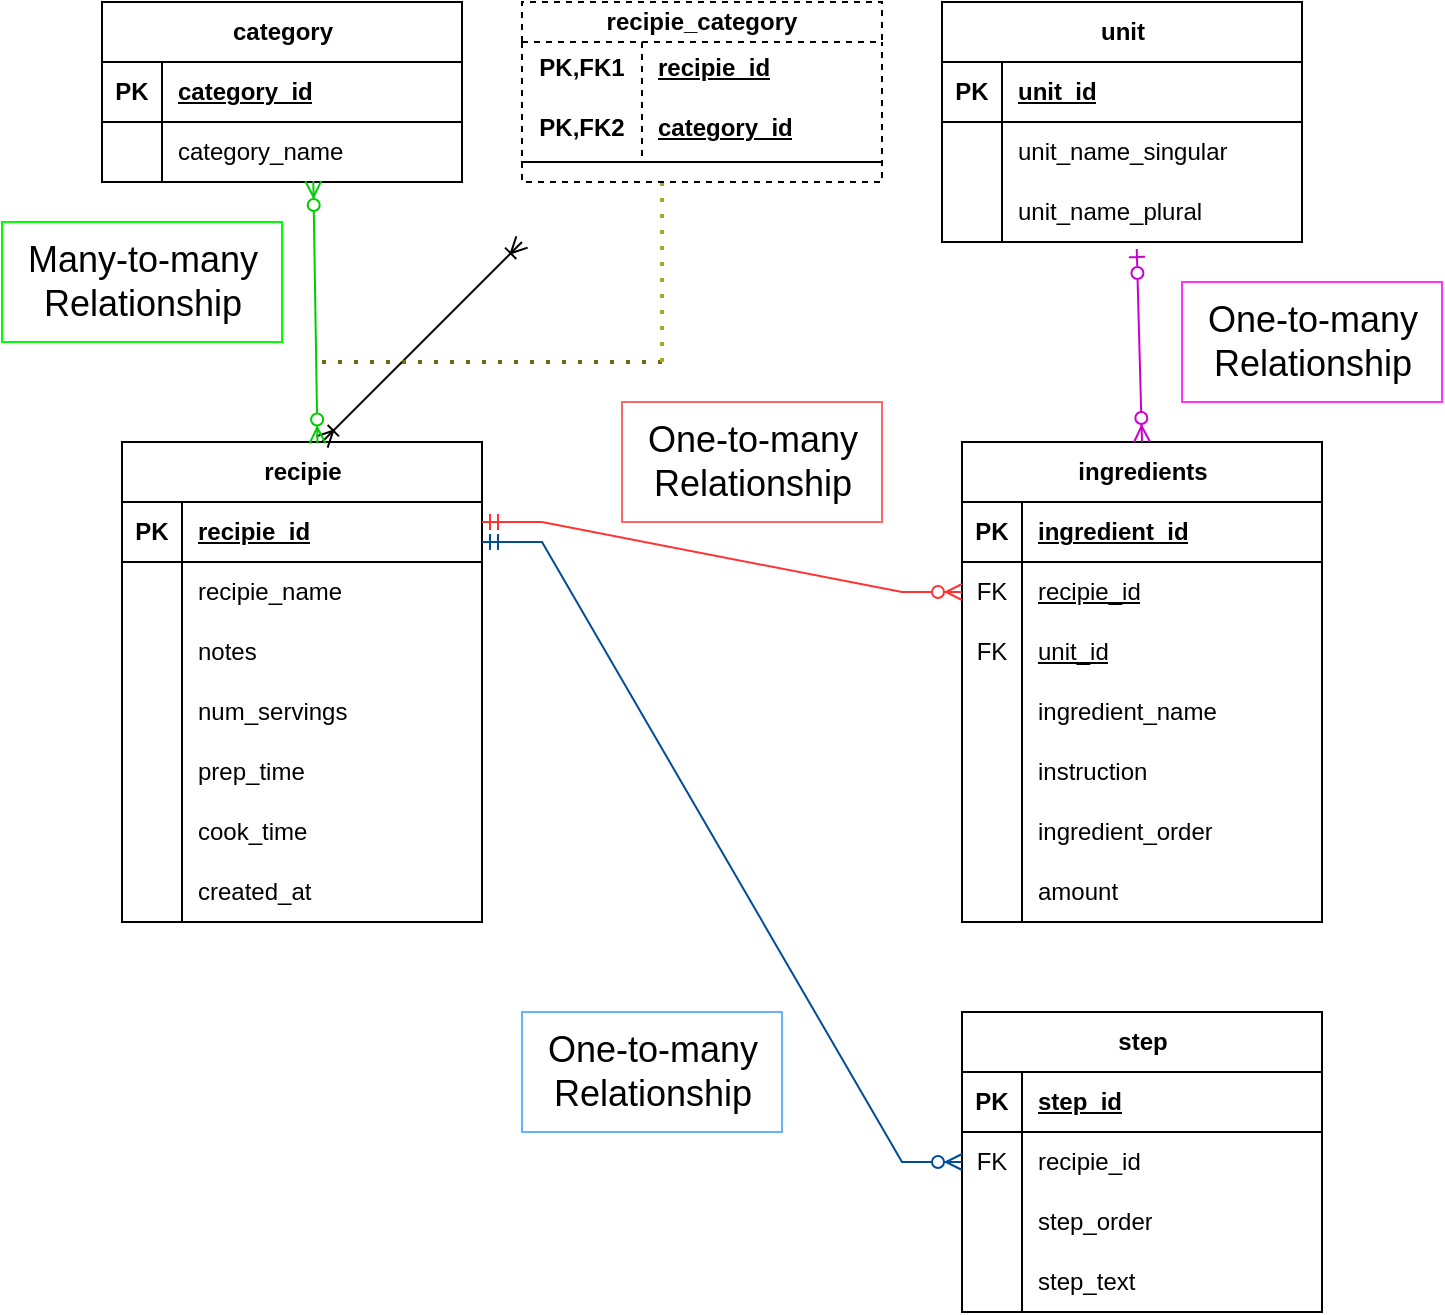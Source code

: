 <mxfile version="21.8.2" type="device">
  <diagram name="Page-1" id="1hf_g_HO26CPsWQjEIyJ">
    <mxGraphModel dx="1079" dy="842" grid="1" gridSize="10" guides="1" tooltips="1" connect="1" arrows="1" fold="1" page="1" pageScale="1" pageWidth="850" pageHeight="1100" math="0" shadow="0">
      <root>
        <mxCell id="0" />
        <mxCell id="1" parent="0" />
        <mxCell id="67rBfvYtldpcPhKkJTdh-1" value="recipie" style="shape=table;startSize=30;container=1;collapsible=1;childLayout=tableLayout;fixedRows=1;rowLines=0;fontStyle=1;align=center;resizeLast=1;html=1;" vertex="1" parent="1">
          <mxGeometry x="140" y="270" width="180" height="240" as="geometry" />
        </mxCell>
        <mxCell id="67rBfvYtldpcPhKkJTdh-2" value="" style="shape=tableRow;horizontal=0;startSize=0;swimlaneHead=0;swimlaneBody=0;fillColor=none;collapsible=0;dropTarget=0;points=[[0,0.5],[1,0.5]];portConstraint=eastwest;top=0;left=0;right=0;bottom=1;" vertex="1" parent="67rBfvYtldpcPhKkJTdh-1">
          <mxGeometry y="30" width="180" height="30" as="geometry" />
        </mxCell>
        <mxCell id="67rBfvYtldpcPhKkJTdh-3" value="PK" style="shape=partialRectangle;connectable=0;fillColor=none;top=0;left=0;bottom=0;right=0;fontStyle=1;overflow=hidden;whiteSpace=wrap;html=1;" vertex="1" parent="67rBfvYtldpcPhKkJTdh-2">
          <mxGeometry width="30" height="30" as="geometry">
            <mxRectangle width="30" height="30" as="alternateBounds" />
          </mxGeometry>
        </mxCell>
        <mxCell id="67rBfvYtldpcPhKkJTdh-4" value="recipie_id" style="shape=partialRectangle;connectable=0;fillColor=none;top=0;left=0;bottom=0;right=0;align=left;spacingLeft=6;fontStyle=5;overflow=hidden;whiteSpace=wrap;html=1;" vertex="1" parent="67rBfvYtldpcPhKkJTdh-2">
          <mxGeometry x="30" width="150" height="30" as="geometry">
            <mxRectangle width="150" height="30" as="alternateBounds" />
          </mxGeometry>
        </mxCell>
        <mxCell id="67rBfvYtldpcPhKkJTdh-5" value="" style="shape=tableRow;horizontal=0;startSize=0;swimlaneHead=0;swimlaneBody=0;fillColor=none;collapsible=0;dropTarget=0;points=[[0,0.5],[1,0.5]];portConstraint=eastwest;top=0;left=0;right=0;bottom=0;" vertex="1" parent="67rBfvYtldpcPhKkJTdh-1">
          <mxGeometry y="60" width="180" height="30" as="geometry" />
        </mxCell>
        <mxCell id="67rBfvYtldpcPhKkJTdh-6" value="" style="shape=partialRectangle;connectable=0;fillColor=none;top=0;left=0;bottom=0;right=0;editable=1;overflow=hidden;whiteSpace=wrap;html=1;" vertex="1" parent="67rBfvYtldpcPhKkJTdh-5">
          <mxGeometry width="30" height="30" as="geometry">
            <mxRectangle width="30" height="30" as="alternateBounds" />
          </mxGeometry>
        </mxCell>
        <mxCell id="67rBfvYtldpcPhKkJTdh-7" value="recipie_name" style="shape=partialRectangle;connectable=0;fillColor=none;top=0;left=0;bottom=0;right=0;align=left;spacingLeft=6;overflow=hidden;whiteSpace=wrap;html=1;" vertex="1" parent="67rBfvYtldpcPhKkJTdh-5">
          <mxGeometry x="30" width="150" height="30" as="geometry">
            <mxRectangle width="150" height="30" as="alternateBounds" />
          </mxGeometry>
        </mxCell>
        <mxCell id="67rBfvYtldpcPhKkJTdh-8" value="" style="shape=tableRow;horizontal=0;startSize=0;swimlaneHead=0;swimlaneBody=0;fillColor=none;collapsible=0;dropTarget=0;points=[[0,0.5],[1,0.5]];portConstraint=eastwest;top=0;left=0;right=0;bottom=0;" vertex="1" parent="67rBfvYtldpcPhKkJTdh-1">
          <mxGeometry y="90" width="180" height="30" as="geometry" />
        </mxCell>
        <mxCell id="67rBfvYtldpcPhKkJTdh-9" value="" style="shape=partialRectangle;connectable=0;fillColor=none;top=0;left=0;bottom=0;right=0;editable=1;overflow=hidden;whiteSpace=wrap;html=1;" vertex="1" parent="67rBfvYtldpcPhKkJTdh-8">
          <mxGeometry width="30" height="30" as="geometry">
            <mxRectangle width="30" height="30" as="alternateBounds" />
          </mxGeometry>
        </mxCell>
        <mxCell id="67rBfvYtldpcPhKkJTdh-10" value="notes" style="shape=partialRectangle;connectable=0;fillColor=none;top=0;left=0;bottom=0;right=0;align=left;spacingLeft=6;overflow=hidden;whiteSpace=wrap;html=1;" vertex="1" parent="67rBfvYtldpcPhKkJTdh-8">
          <mxGeometry x="30" width="150" height="30" as="geometry">
            <mxRectangle width="150" height="30" as="alternateBounds" />
          </mxGeometry>
        </mxCell>
        <mxCell id="67rBfvYtldpcPhKkJTdh-11" value="" style="shape=tableRow;horizontal=0;startSize=0;swimlaneHead=0;swimlaneBody=0;fillColor=none;collapsible=0;dropTarget=0;points=[[0,0.5],[1,0.5]];portConstraint=eastwest;top=0;left=0;right=0;bottom=0;" vertex="1" parent="67rBfvYtldpcPhKkJTdh-1">
          <mxGeometry y="120" width="180" height="30" as="geometry" />
        </mxCell>
        <mxCell id="67rBfvYtldpcPhKkJTdh-12" value="" style="shape=partialRectangle;connectable=0;fillColor=none;top=0;left=0;bottom=0;right=0;editable=1;overflow=hidden;whiteSpace=wrap;html=1;" vertex="1" parent="67rBfvYtldpcPhKkJTdh-11">
          <mxGeometry width="30" height="30" as="geometry">
            <mxRectangle width="30" height="30" as="alternateBounds" />
          </mxGeometry>
        </mxCell>
        <mxCell id="67rBfvYtldpcPhKkJTdh-13" value="num_servings" style="shape=partialRectangle;connectable=0;fillColor=none;top=0;left=0;bottom=0;right=0;align=left;spacingLeft=6;overflow=hidden;whiteSpace=wrap;html=1;" vertex="1" parent="67rBfvYtldpcPhKkJTdh-11">
          <mxGeometry x="30" width="150" height="30" as="geometry">
            <mxRectangle width="150" height="30" as="alternateBounds" />
          </mxGeometry>
        </mxCell>
        <mxCell id="67rBfvYtldpcPhKkJTdh-20" style="shape=tableRow;horizontal=0;startSize=0;swimlaneHead=0;swimlaneBody=0;fillColor=none;collapsible=0;dropTarget=0;points=[[0,0.5],[1,0.5]];portConstraint=eastwest;top=0;left=0;right=0;bottom=0;" vertex="1" parent="67rBfvYtldpcPhKkJTdh-1">
          <mxGeometry y="150" width="180" height="30" as="geometry" />
        </mxCell>
        <mxCell id="67rBfvYtldpcPhKkJTdh-21" style="shape=partialRectangle;connectable=0;fillColor=none;top=0;left=0;bottom=0;right=0;editable=1;overflow=hidden;whiteSpace=wrap;html=1;" vertex="1" parent="67rBfvYtldpcPhKkJTdh-20">
          <mxGeometry width="30" height="30" as="geometry">
            <mxRectangle width="30" height="30" as="alternateBounds" />
          </mxGeometry>
        </mxCell>
        <mxCell id="67rBfvYtldpcPhKkJTdh-22" value="prep_time" style="shape=partialRectangle;connectable=0;fillColor=none;top=0;left=0;bottom=0;right=0;align=left;spacingLeft=6;overflow=hidden;whiteSpace=wrap;html=1;" vertex="1" parent="67rBfvYtldpcPhKkJTdh-20">
          <mxGeometry x="30" width="150" height="30" as="geometry">
            <mxRectangle width="150" height="30" as="alternateBounds" />
          </mxGeometry>
        </mxCell>
        <mxCell id="67rBfvYtldpcPhKkJTdh-17" style="shape=tableRow;horizontal=0;startSize=0;swimlaneHead=0;swimlaneBody=0;fillColor=none;collapsible=0;dropTarget=0;points=[[0,0.5],[1,0.5]];portConstraint=eastwest;top=0;left=0;right=0;bottom=0;" vertex="1" parent="67rBfvYtldpcPhKkJTdh-1">
          <mxGeometry y="180" width="180" height="30" as="geometry" />
        </mxCell>
        <mxCell id="67rBfvYtldpcPhKkJTdh-18" style="shape=partialRectangle;connectable=0;fillColor=none;top=0;left=0;bottom=0;right=0;editable=1;overflow=hidden;whiteSpace=wrap;html=1;" vertex="1" parent="67rBfvYtldpcPhKkJTdh-17">
          <mxGeometry width="30" height="30" as="geometry">
            <mxRectangle width="30" height="30" as="alternateBounds" />
          </mxGeometry>
        </mxCell>
        <mxCell id="67rBfvYtldpcPhKkJTdh-19" value="cook_time" style="shape=partialRectangle;connectable=0;fillColor=none;top=0;left=0;bottom=0;right=0;align=left;spacingLeft=6;overflow=hidden;whiteSpace=wrap;html=1;" vertex="1" parent="67rBfvYtldpcPhKkJTdh-17">
          <mxGeometry x="30" width="150" height="30" as="geometry">
            <mxRectangle width="150" height="30" as="alternateBounds" />
          </mxGeometry>
        </mxCell>
        <mxCell id="67rBfvYtldpcPhKkJTdh-14" style="shape=tableRow;horizontal=0;startSize=0;swimlaneHead=0;swimlaneBody=0;fillColor=none;collapsible=0;dropTarget=0;points=[[0,0.5],[1,0.5]];portConstraint=eastwest;top=0;left=0;right=0;bottom=0;" vertex="1" parent="67rBfvYtldpcPhKkJTdh-1">
          <mxGeometry y="210" width="180" height="30" as="geometry" />
        </mxCell>
        <mxCell id="67rBfvYtldpcPhKkJTdh-15" style="shape=partialRectangle;connectable=0;fillColor=none;top=0;left=0;bottom=0;right=0;editable=1;overflow=hidden;whiteSpace=wrap;html=1;" vertex="1" parent="67rBfvYtldpcPhKkJTdh-14">
          <mxGeometry width="30" height="30" as="geometry">
            <mxRectangle width="30" height="30" as="alternateBounds" />
          </mxGeometry>
        </mxCell>
        <mxCell id="67rBfvYtldpcPhKkJTdh-16" value="created_at" style="shape=partialRectangle;connectable=0;fillColor=none;top=0;left=0;bottom=0;right=0;align=left;spacingLeft=6;overflow=hidden;whiteSpace=wrap;html=1;" vertex="1" parent="67rBfvYtldpcPhKkJTdh-14">
          <mxGeometry x="30" width="150" height="30" as="geometry">
            <mxRectangle width="150" height="30" as="alternateBounds" />
          </mxGeometry>
        </mxCell>
        <mxCell id="67rBfvYtldpcPhKkJTdh-23" value="ingredients" style="shape=table;startSize=30;container=1;collapsible=1;childLayout=tableLayout;fixedRows=1;rowLines=0;fontStyle=1;align=center;resizeLast=1;html=1;" vertex="1" parent="1">
          <mxGeometry x="560" y="270" width="180" height="240" as="geometry" />
        </mxCell>
        <mxCell id="67rBfvYtldpcPhKkJTdh-24" value="" style="shape=tableRow;horizontal=0;startSize=0;swimlaneHead=0;swimlaneBody=0;fillColor=none;collapsible=0;dropTarget=0;points=[[0,0.5],[1,0.5]];portConstraint=eastwest;top=0;left=0;right=0;bottom=1;" vertex="1" parent="67rBfvYtldpcPhKkJTdh-23">
          <mxGeometry y="30" width="180" height="30" as="geometry" />
        </mxCell>
        <mxCell id="67rBfvYtldpcPhKkJTdh-25" value="PK" style="shape=partialRectangle;connectable=0;fillColor=none;top=0;left=0;bottom=0;right=0;fontStyle=1;overflow=hidden;whiteSpace=wrap;html=1;" vertex="1" parent="67rBfvYtldpcPhKkJTdh-24">
          <mxGeometry width="30" height="30" as="geometry">
            <mxRectangle width="30" height="30" as="alternateBounds" />
          </mxGeometry>
        </mxCell>
        <mxCell id="67rBfvYtldpcPhKkJTdh-26" value="ingredient_id" style="shape=partialRectangle;connectable=0;fillColor=none;top=0;left=0;bottom=0;right=0;align=left;spacingLeft=6;fontStyle=5;overflow=hidden;whiteSpace=wrap;html=1;" vertex="1" parent="67rBfvYtldpcPhKkJTdh-24">
          <mxGeometry x="30" width="150" height="30" as="geometry">
            <mxRectangle width="150" height="30" as="alternateBounds" />
          </mxGeometry>
        </mxCell>
        <mxCell id="67rBfvYtldpcPhKkJTdh-27" value="" style="shape=tableRow;horizontal=0;startSize=0;swimlaneHead=0;swimlaneBody=0;fillColor=none;collapsible=0;dropTarget=0;points=[[0,0.5],[1,0.5]];portConstraint=eastwest;top=0;left=0;right=0;bottom=0;" vertex="1" parent="67rBfvYtldpcPhKkJTdh-23">
          <mxGeometry y="60" width="180" height="30" as="geometry" />
        </mxCell>
        <mxCell id="67rBfvYtldpcPhKkJTdh-28" value="FK" style="shape=partialRectangle;connectable=0;fillColor=none;top=0;left=0;bottom=0;right=0;editable=1;overflow=hidden;whiteSpace=wrap;html=1;" vertex="1" parent="67rBfvYtldpcPhKkJTdh-27">
          <mxGeometry width="30" height="30" as="geometry">
            <mxRectangle width="30" height="30" as="alternateBounds" />
          </mxGeometry>
        </mxCell>
        <mxCell id="67rBfvYtldpcPhKkJTdh-29" value="&lt;u&gt;recipie_id&lt;/u&gt;" style="shape=partialRectangle;connectable=0;fillColor=none;top=0;left=0;bottom=0;right=0;align=left;spacingLeft=6;overflow=hidden;whiteSpace=wrap;html=1;" vertex="1" parent="67rBfvYtldpcPhKkJTdh-27">
          <mxGeometry x="30" width="150" height="30" as="geometry">
            <mxRectangle width="150" height="30" as="alternateBounds" />
          </mxGeometry>
        </mxCell>
        <mxCell id="67rBfvYtldpcPhKkJTdh-30" value="" style="shape=tableRow;horizontal=0;startSize=0;swimlaneHead=0;swimlaneBody=0;fillColor=none;collapsible=0;dropTarget=0;points=[[0,0.5],[1,0.5]];portConstraint=eastwest;top=0;left=0;right=0;bottom=0;" vertex="1" parent="67rBfvYtldpcPhKkJTdh-23">
          <mxGeometry y="90" width="180" height="30" as="geometry" />
        </mxCell>
        <mxCell id="67rBfvYtldpcPhKkJTdh-31" value="FK" style="shape=partialRectangle;connectable=0;fillColor=none;top=0;left=0;bottom=0;right=0;editable=1;overflow=hidden;whiteSpace=wrap;html=1;" vertex="1" parent="67rBfvYtldpcPhKkJTdh-30">
          <mxGeometry width="30" height="30" as="geometry">
            <mxRectangle width="30" height="30" as="alternateBounds" />
          </mxGeometry>
        </mxCell>
        <mxCell id="67rBfvYtldpcPhKkJTdh-32" value="&lt;u&gt;unit_id&lt;/u&gt;" style="shape=partialRectangle;connectable=0;fillColor=none;top=0;left=0;bottom=0;right=0;align=left;spacingLeft=6;overflow=hidden;whiteSpace=wrap;html=1;" vertex="1" parent="67rBfvYtldpcPhKkJTdh-30">
          <mxGeometry x="30" width="150" height="30" as="geometry">
            <mxRectangle width="150" height="30" as="alternateBounds" />
          </mxGeometry>
        </mxCell>
        <mxCell id="67rBfvYtldpcPhKkJTdh-33" value="" style="shape=tableRow;horizontal=0;startSize=0;swimlaneHead=0;swimlaneBody=0;fillColor=none;collapsible=0;dropTarget=0;points=[[0,0.5],[1,0.5]];portConstraint=eastwest;top=0;left=0;right=0;bottom=0;" vertex="1" parent="67rBfvYtldpcPhKkJTdh-23">
          <mxGeometry y="120" width="180" height="30" as="geometry" />
        </mxCell>
        <mxCell id="67rBfvYtldpcPhKkJTdh-34" value="" style="shape=partialRectangle;connectable=0;fillColor=none;top=0;left=0;bottom=0;right=0;editable=1;overflow=hidden;whiteSpace=wrap;html=1;" vertex="1" parent="67rBfvYtldpcPhKkJTdh-33">
          <mxGeometry width="30" height="30" as="geometry">
            <mxRectangle width="30" height="30" as="alternateBounds" />
          </mxGeometry>
        </mxCell>
        <mxCell id="67rBfvYtldpcPhKkJTdh-35" value="ingredient_name" style="shape=partialRectangle;connectable=0;fillColor=none;top=0;left=0;bottom=0;right=0;align=left;spacingLeft=6;overflow=hidden;whiteSpace=wrap;html=1;" vertex="1" parent="67rBfvYtldpcPhKkJTdh-33">
          <mxGeometry x="30" width="150" height="30" as="geometry">
            <mxRectangle width="150" height="30" as="alternateBounds" />
          </mxGeometry>
        </mxCell>
        <mxCell id="67rBfvYtldpcPhKkJTdh-36" style="shape=tableRow;horizontal=0;startSize=0;swimlaneHead=0;swimlaneBody=0;fillColor=none;collapsible=0;dropTarget=0;points=[[0,0.5],[1,0.5]];portConstraint=eastwest;top=0;left=0;right=0;bottom=0;" vertex="1" parent="67rBfvYtldpcPhKkJTdh-23">
          <mxGeometry y="150" width="180" height="30" as="geometry" />
        </mxCell>
        <mxCell id="67rBfvYtldpcPhKkJTdh-37" style="shape=partialRectangle;connectable=0;fillColor=none;top=0;left=0;bottom=0;right=0;editable=1;overflow=hidden;whiteSpace=wrap;html=1;" vertex="1" parent="67rBfvYtldpcPhKkJTdh-36">
          <mxGeometry width="30" height="30" as="geometry">
            <mxRectangle width="30" height="30" as="alternateBounds" />
          </mxGeometry>
        </mxCell>
        <mxCell id="67rBfvYtldpcPhKkJTdh-38" value="instruction" style="shape=partialRectangle;connectable=0;fillColor=none;top=0;left=0;bottom=0;right=0;align=left;spacingLeft=6;overflow=hidden;whiteSpace=wrap;html=1;" vertex="1" parent="67rBfvYtldpcPhKkJTdh-36">
          <mxGeometry x="30" width="150" height="30" as="geometry">
            <mxRectangle width="150" height="30" as="alternateBounds" />
          </mxGeometry>
        </mxCell>
        <mxCell id="67rBfvYtldpcPhKkJTdh-39" style="shape=tableRow;horizontal=0;startSize=0;swimlaneHead=0;swimlaneBody=0;fillColor=none;collapsible=0;dropTarget=0;points=[[0,0.5],[1,0.5]];portConstraint=eastwest;top=0;left=0;right=0;bottom=0;" vertex="1" parent="67rBfvYtldpcPhKkJTdh-23">
          <mxGeometry y="180" width="180" height="30" as="geometry" />
        </mxCell>
        <mxCell id="67rBfvYtldpcPhKkJTdh-40" style="shape=partialRectangle;connectable=0;fillColor=none;top=0;left=0;bottom=0;right=0;editable=1;overflow=hidden;whiteSpace=wrap;html=1;" vertex="1" parent="67rBfvYtldpcPhKkJTdh-39">
          <mxGeometry width="30" height="30" as="geometry">
            <mxRectangle width="30" height="30" as="alternateBounds" />
          </mxGeometry>
        </mxCell>
        <mxCell id="67rBfvYtldpcPhKkJTdh-41" value="ingredient_order" style="shape=partialRectangle;connectable=0;fillColor=none;top=0;left=0;bottom=0;right=0;align=left;spacingLeft=6;overflow=hidden;whiteSpace=wrap;html=1;" vertex="1" parent="67rBfvYtldpcPhKkJTdh-39">
          <mxGeometry x="30" width="150" height="30" as="geometry">
            <mxRectangle width="150" height="30" as="alternateBounds" />
          </mxGeometry>
        </mxCell>
        <mxCell id="67rBfvYtldpcPhKkJTdh-42" style="shape=tableRow;horizontal=0;startSize=0;swimlaneHead=0;swimlaneBody=0;fillColor=none;collapsible=0;dropTarget=0;points=[[0,0.5],[1,0.5]];portConstraint=eastwest;top=0;left=0;right=0;bottom=0;" vertex="1" parent="67rBfvYtldpcPhKkJTdh-23">
          <mxGeometry y="210" width="180" height="30" as="geometry" />
        </mxCell>
        <mxCell id="67rBfvYtldpcPhKkJTdh-43" style="shape=partialRectangle;connectable=0;fillColor=none;top=0;left=0;bottom=0;right=0;editable=1;overflow=hidden;whiteSpace=wrap;html=1;" vertex="1" parent="67rBfvYtldpcPhKkJTdh-42">
          <mxGeometry width="30" height="30" as="geometry">
            <mxRectangle width="30" height="30" as="alternateBounds" />
          </mxGeometry>
        </mxCell>
        <mxCell id="67rBfvYtldpcPhKkJTdh-44" value="amount" style="shape=partialRectangle;connectable=0;fillColor=none;top=0;left=0;bottom=0;right=0;align=left;spacingLeft=6;overflow=hidden;whiteSpace=wrap;html=1;" vertex="1" parent="67rBfvYtldpcPhKkJTdh-42">
          <mxGeometry x="30" width="150" height="30" as="geometry">
            <mxRectangle width="150" height="30" as="alternateBounds" />
          </mxGeometry>
        </mxCell>
        <mxCell id="67rBfvYtldpcPhKkJTdh-45" value="" style="edgeStyle=entityRelationEdgeStyle;fontSize=12;html=1;endArrow=ERzeroToMany;startArrow=ERmandOne;rounded=0;entryX=0;entryY=0.5;entryDx=0;entryDy=0;strokeColor=#FF3333;" edge="1" parent="1" target="67rBfvYtldpcPhKkJTdh-27">
          <mxGeometry width="100" height="100" relative="1" as="geometry">
            <mxPoint x="320" y="310" as="sourcePoint" />
            <mxPoint x="420" y="210" as="targetPoint" />
          </mxGeometry>
        </mxCell>
        <mxCell id="67rBfvYtldpcPhKkJTdh-46" value="unit" style="shape=table;startSize=30;container=1;collapsible=1;childLayout=tableLayout;fixedRows=1;rowLines=0;fontStyle=1;align=center;resizeLast=1;html=1;" vertex="1" parent="1">
          <mxGeometry x="550" y="50" width="180" height="120" as="geometry" />
        </mxCell>
        <mxCell id="67rBfvYtldpcPhKkJTdh-47" value="" style="shape=tableRow;horizontal=0;startSize=0;swimlaneHead=0;swimlaneBody=0;fillColor=none;collapsible=0;dropTarget=0;points=[[0,0.5],[1,0.5]];portConstraint=eastwest;top=0;left=0;right=0;bottom=1;" vertex="1" parent="67rBfvYtldpcPhKkJTdh-46">
          <mxGeometry y="30" width="180" height="30" as="geometry" />
        </mxCell>
        <mxCell id="67rBfvYtldpcPhKkJTdh-48" value="PK" style="shape=partialRectangle;connectable=0;fillColor=none;top=0;left=0;bottom=0;right=0;fontStyle=1;overflow=hidden;whiteSpace=wrap;html=1;" vertex="1" parent="67rBfvYtldpcPhKkJTdh-47">
          <mxGeometry width="30" height="30" as="geometry">
            <mxRectangle width="30" height="30" as="alternateBounds" />
          </mxGeometry>
        </mxCell>
        <mxCell id="67rBfvYtldpcPhKkJTdh-49" value="unit_id" style="shape=partialRectangle;connectable=0;fillColor=none;top=0;left=0;bottom=0;right=0;align=left;spacingLeft=6;fontStyle=5;overflow=hidden;whiteSpace=wrap;html=1;" vertex="1" parent="67rBfvYtldpcPhKkJTdh-47">
          <mxGeometry x="30" width="150" height="30" as="geometry">
            <mxRectangle width="150" height="30" as="alternateBounds" />
          </mxGeometry>
        </mxCell>
        <mxCell id="67rBfvYtldpcPhKkJTdh-50" value="" style="shape=tableRow;horizontal=0;startSize=0;swimlaneHead=0;swimlaneBody=0;fillColor=none;collapsible=0;dropTarget=0;points=[[0,0.5],[1,0.5]];portConstraint=eastwest;top=0;left=0;right=0;bottom=0;" vertex="1" parent="67rBfvYtldpcPhKkJTdh-46">
          <mxGeometry y="60" width="180" height="30" as="geometry" />
        </mxCell>
        <mxCell id="67rBfvYtldpcPhKkJTdh-51" value="" style="shape=partialRectangle;connectable=0;fillColor=none;top=0;left=0;bottom=0;right=0;editable=1;overflow=hidden;whiteSpace=wrap;html=1;" vertex="1" parent="67rBfvYtldpcPhKkJTdh-50">
          <mxGeometry width="30" height="30" as="geometry">
            <mxRectangle width="30" height="30" as="alternateBounds" />
          </mxGeometry>
        </mxCell>
        <mxCell id="67rBfvYtldpcPhKkJTdh-52" value="unit_name_singular" style="shape=partialRectangle;connectable=0;fillColor=none;top=0;left=0;bottom=0;right=0;align=left;spacingLeft=6;overflow=hidden;whiteSpace=wrap;html=1;" vertex="1" parent="67rBfvYtldpcPhKkJTdh-50">
          <mxGeometry x="30" width="150" height="30" as="geometry">
            <mxRectangle width="150" height="30" as="alternateBounds" />
          </mxGeometry>
        </mxCell>
        <mxCell id="67rBfvYtldpcPhKkJTdh-53" value="" style="shape=tableRow;horizontal=0;startSize=0;swimlaneHead=0;swimlaneBody=0;fillColor=none;collapsible=0;dropTarget=0;points=[[0,0.5],[1,0.5]];portConstraint=eastwest;top=0;left=0;right=0;bottom=0;" vertex="1" parent="67rBfvYtldpcPhKkJTdh-46">
          <mxGeometry y="90" width="180" height="30" as="geometry" />
        </mxCell>
        <mxCell id="67rBfvYtldpcPhKkJTdh-54" value="" style="shape=partialRectangle;connectable=0;fillColor=none;top=0;left=0;bottom=0;right=0;editable=1;overflow=hidden;whiteSpace=wrap;html=1;" vertex="1" parent="67rBfvYtldpcPhKkJTdh-53">
          <mxGeometry width="30" height="30" as="geometry">
            <mxRectangle width="30" height="30" as="alternateBounds" />
          </mxGeometry>
        </mxCell>
        <mxCell id="67rBfvYtldpcPhKkJTdh-55" value="unit_name_plural" style="shape=partialRectangle;connectable=0;fillColor=none;top=0;left=0;bottom=0;right=0;align=left;spacingLeft=6;overflow=hidden;whiteSpace=wrap;html=1;" vertex="1" parent="67rBfvYtldpcPhKkJTdh-53">
          <mxGeometry x="30" width="150" height="30" as="geometry">
            <mxRectangle width="150" height="30" as="alternateBounds" />
          </mxGeometry>
        </mxCell>
        <mxCell id="67rBfvYtldpcPhKkJTdh-59" value="" style="fontSize=12;html=1;endArrow=ERzeroToMany;startArrow=ERzeroToOne;rounded=0;entryX=0.5;entryY=0;entryDx=0;entryDy=0;startFill=0;exitX=0.541;exitY=1.118;exitDx=0;exitDy=0;exitPerimeter=0;strokeColor=#CC00CC;" edge="1" parent="1" source="67rBfvYtldpcPhKkJTdh-53" target="67rBfvYtldpcPhKkJTdh-23">
          <mxGeometry width="100" height="100" relative="1" as="geometry">
            <mxPoint x="660" y="180" as="sourcePoint" />
            <mxPoint x="650" y="246.81" as="targetPoint" />
            <Array as="points" />
          </mxGeometry>
        </mxCell>
        <mxCell id="67rBfvYtldpcPhKkJTdh-61" value="step" style="shape=table;startSize=30;container=1;collapsible=1;childLayout=tableLayout;fixedRows=1;rowLines=0;fontStyle=1;align=center;resizeLast=1;html=1;" vertex="1" parent="1">
          <mxGeometry x="560" y="555" width="180" height="150" as="geometry" />
        </mxCell>
        <mxCell id="67rBfvYtldpcPhKkJTdh-62" value="" style="shape=tableRow;horizontal=0;startSize=0;swimlaneHead=0;swimlaneBody=0;fillColor=none;collapsible=0;dropTarget=0;points=[[0,0.5],[1,0.5]];portConstraint=eastwest;top=0;left=0;right=0;bottom=1;" vertex="1" parent="67rBfvYtldpcPhKkJTdh-61">
          <mxGeometry y="30" width="180" height="30" as="geometry" />
        </mxCell>
        <mxCell id="67rBfvYtldpcPhKkJTdh-63" value="PK" style="shape=partialRectangle;connectable=0;fillColor=none;top=0;left=0;bottom=0;right=0;fontStyle=1;overflow=hidden;whiteSpace=wrap;html=1;" vertex="1" parent="67rBfvYtldpcPhKkJTdh-62">
          <mxGeometry width="30" height="30" as="geometry">
            <mxRectangle width="30" height="30" as="alternateBounds" />
          </mxGeometry>
        </mxCell>
        <mxCell id="67rBfvYtldpcPhKkJTdh-64" value="step_id" style="shape=partialRectangle;connectable=0;fillColor=none;top=0;left=0;bottom=0;right=0;align=left;spacingLeft=6;fontStyle=5;overflow=hidden;whiteSpace=wrap;html=1;" vertex="1" parent="67rBfvYtldpcPhKkJTdh-62">
          <mxGeometry x="30" width="150" height="30" as="geometry">
            <mxRectangle width="150" height="30" as="alternateBounds" />
          </mxGeometry>
        </mxCell>
        <mxCell id="67rBfvYtldpcPhKkJTdh-65" value="" style="shape=tableRow;horizontal=0;startSize=0;swimlaneHead=0;swimlaneBody=0;fillColor=none;collapsible=0;dropTarget=0;points=[[0,0.5],[1,0.5]];portConstraint=eastwest;top=0;left=0;right=0;bottom=0;" vertex="1" parent="67rBfvYtldpcPhKkJTdh-61">
          <mxGeometry y="60" width="180" height="30" as="geometry" />
        </mxCell>
        <mxCell id="67rBfvYtldpcPhKkJTdh-66" value="FK" style="shape=partialRectangle;connectable=0;fillColor=none;top=0;left=0;bottom=0;right=0;editable=1;overflow=hidden;whiteSpace=wrap;html=1;" vertex="1" parent="67rBfvYtldpcPhKkJTdh-65">
          <mxGeometry width="30" height="30" as="geometry">
            <mxRectangle width="30" height="30" as="alternateBounds" />
          </mxGeometry>
        </mxCell>
        <mxCell id="67rBfvYtldpcPhKkJTdh-67" value="recipie_id" style="shape=partialRectangle;connectable=0;fillColor=none;top=0;left=0;bottom=0;right=0;align=left;spacingLeft=6;overflow=hidden;whiteSpace=wrap;html=1;" vertex="1" parent="67rBfvYtldpcPhKkJTdh-65">
          <mxGeometry x="30" width="150" height="30" as="geometry">
            <mxRectangle width="150" height="30" as="alternateBounds" />
          </mxGeometry>
        </mxCell>
        <mxCell id="67rBfvYtldpcPhKkJTdh-68" value="" style="shape=tableRow;horizontal=0;startSize=0;swimlaneHead=0;swimlaneBody=0;fillColor=none;collapsible=0;dropTarget=0;points=[[0,0.5],[1,0.5]];portConstraint=eastwest;top=0;left=0;right=0;bottom=0;" vertex="1" parent="67rBfvYtldpcPhKkJTdh-61">
          <mxGeometry y="90" width="180" height="30" as="geometry" />
        </mxCell>
        <mxCell id="67rBfvYtldpcPhKkJTdh-69" value="" style="shape=partialRectangle;connectable=0;fillColor=none;top=0;left=0;bottom=0;right=0;editable=1;overflow=hidden;whiteSpace=wrap;html=1;" vertex="1" parent="67rBfvYtldpcPhKkJTdh-68">
          <mxGeometry width="30" height="30" as="geometry">
            <mxRectangle width="30" height="30" as="alternateBounds" />
          </mxGeometry>
        </mxCell>
        <mxCell id="67rBfvYtldpcPhKkJTdh-70" value="step_order" style="shape=partialRectangle;connectable=0;fillColor=none;top=0;left=0;bottom=0;right=0;align=left;spacingLeft=6;overflow=hidden;whiteSpace=wrap;html=1;" vertex="1" parent="67rBfvYtldpcPhKkJTdh-68">
          <mxGeometry x="30" width="150" height="30" as="geometry">
            <mxRectangle width="150" height="30" as="alternateBounds" />
          </mxGeometry>
        </mxCell>
        <mxCell id="67rBfvYtldpcPhKkJTdh-71" value="" style="shape=tableRow;horizontal=0;startSize=0;swimlaneHead=0;swimlaneBody=0;fillColor=none;collapsible=0;dropTarget=0;points=[[0,0.5],[1,0.5]];portConstraint=eastwest;top=0;left=0;right=0;bottom=0;" vertex="1" parent="67rBfvYtldpcPhKkJTdh-61">
          <mxGeometry y="120" width="180" height="30" as="geometry" />
        </mxCell>
        <mxCell id="67rBfvYtldpcPhKkJTdh-72" value="" style="shape=partialRectangle;connectable=0;fillColor=none;top=0;left=0;bottom=0;right=0;editable=1;overflow=hidden;whiteSpace=wrap;html=1;" vertex="1" parent="67rBfvYtldpcPhKkJTdh-71">
          <mxGeometry width="30" height="30" as="geometry">
            <mxRectangle width="30" height="30" as="alternateBounds" />
          </mxGeometry>
        </mxCell>
        <mxCell id="67rBfvYtldpcPhKkJTdh-73" value="step_text" style="shape=partialRectangle;connectable=0;fillColor=none;top=0;left=0;bottom=0;right=0;align=left;spacingLeft=6;overflow=hidden;whiteSpace=wrap;html=1;" vertex="1" parent="67rBfvYtldpcPhKkJTdh-71">
          <mxGeometry x="30" width="150" height="30" as="geometry">
            <mxRectangle width="150" height="30" as="alternateBounds" />
          </mxGeometry>
        </mxCell>
        <mxCell id="67rBfvYtldpcPhKkJTdh-74" value="" style="edgeStyle=entityRelationEdgeStyle;fontSize=12;html=1;endArrow=ERzeroToMany;startArrow=ERmandOne;rounded=0;entryX=0;entryY=0.5;entryDx=0;entryDy=0;strokeColor=#004C99;" edge="1" parent="1" target="67rBfvYtldpcPhKkJTdh-65">
          <mxGeometry width="100" height="100" relative="1" as="geometry">
            <mxPoint x="320" y="320" as="sourcePoint" />
            <mxPoint x="560" y="355" as="targetPoint" />
          </mxGeometry>
        </mxCell>
        <mxCell id="67rBfvYtldpcPhKkJTdh-75" value="category" style="shape=table;startSize=30;container=1;collapsible=1;childLayout=tableLayout;fixedRows=1;rowLines=0;fontStyle=1;align=center;resizeLast=1;html=1;" vertex="1" parent="1">
          <mxGeometry x="130" y="50" width="180" height="90" as="geometry" />
        </mxCell>
        <mxCell id="67rBfvYtldpcPhKkJTdh-76" value="" style="shape=tableRow;horizontal=0;startSize=0;swimlaneHead=0;swimlaneBody=0;fillColor=none;collapsible=0;dropTarget=0;points=[[0,0.5],[1,0.5]];portConstraint=eastwest;top=0;left=0;right=0;bottom=1;" vertex="1" parent="67rBfvYtldpcPhKkJTdh-75">
          <mxGeometry y="30" width="180" height="30" as="geometry" />
        </mxCell>
        <mxCell id="67rBfvYtldpcPhKkJTdh-77" value="PK" style="shape=partialRectangle;connectable=0;fillColor=none;top=0;left=0;bottom=0;right=0;fontStyle=1;overflow=hidden;whiteSpace=wrap;html=1;" vertex="1" parent="67rBfvYtldpcPhKkJTdh-76">
          <mxGeometry width="30" height="30" as="geometry">
            <mxRectangle width="30" height="30" as="alternateBounds" />
          </mxGeometry>
        </mxCell>
        <mxCell id="67rBfvYtldpcPhKkJTdh-78" value="category_id" style="shape=partialRectangle;connectable=0;fillColor=none;top=0;left=0;bottom=0;right=0;align=left;spacingLeft=6;fontStyle=5;overflow=hidden;whiteSpace=wrap;html=1;" vertex="1" parent="67rBfvYtldpcPhKkJTdh-76">
          <mxGeometry x="30" width="150" height="30" as="geometry">
            <mxRectangle width="150" height="30" as="alternateBounds" />
          </mxGeometry>
        </mxCell>
        <mxCell id="67rBfvYtldpcPhKkJTdh-79" value="" style="shape=tableRow;horizontal=0;startSize=0;swimlaneHead=0;swimlaneBody=0;fillColor=none;collapsible=0;dropTarget=0;points=[[0,0.5],[1,0.5]];portConstraint=eastwest;top=0;left=0;right=0;bottom=0;" vertex="1" parent="67rBfvYtldpcPhKkJTdh-75">
          <mxGeometry y="60" width="180" height="30" as="geometry" />
        </mxCell>
        <mxCell id="67rBfvYtldpcPhKkJTdh-80" value="" style="shape=partialRectangle;connectable=0;fillColor=none;top=0;left=0;bottom=0;right=0;editable=1;overflow=hidden;whiteSpace=wrap;html=1;" vertex="1" parent="67rBfvYtldpcPhKkJTdh-79">
          <mxGeometry width="30" height="30" as="geometry">
            <mxRectangle width="30" height="30" as="alternateBounds" />
          </mxGeometry>
        </mxCell>
        <mxCell id="67rBfvYtldpcPhKkJTdh-81" value="category_name" style="shape=partialRectangle;connectable=0;fillColor=none;top=0;left=0;bottom=0;right=0;align=left;spacingLeft=6;overflow=hidden;whiteSpace=wrap;html=1;" vertex="1" parent="67rBfvYtldpcPhKkJTdh-79">
          <mxGeometry x="30" width="150" height="30" as="geometry">
            <mxRectangle width="150" height="30" as="alternateBounds" />
          </mxGeometry>
        </mxCell>
        <mxCell id="67rBfvYtldpcPhKkJTdh-88" value="" style="fontSize=12;html=1;endArrow=ERoneToMany;startArrow=ERoneToMany;rounded=0;entryX=0.623;entryY=1.078;entryDx=0;entryDy=0;entryPerimeter=0;" edge="1" parent="1" target="67rBfvYtldpcPhKkJTdh-85">
          <mxGeometry width="100" height="100" relative="1" as="geometry">
            <mxPoint x="240" y="270" as="sourcePoint" />
            <mxPoint x="340" y="170" as="targetPoint" />
          </mxGeometry>
        </mxCell>
        <mxCell id="67rBfvYtldpcPhKkJTdh-89" value="" style="endArrow=none;dashed=1;html=1;dashPattern=1 3;strokeWidth=2;rounded=0;strokeColor=#70680E;" edge="1" parent="1">
          <mxGeometry width="50" height="50" relative="1" as="geometry">
            <mxPoint x="240" y="230" as="sourcePoint" />
            <mxPoint x="410" y="230" as="targetPoint" />
          </mxGeometry>
        </mxCell>
        <mxCell id="67rBfvYtldpcPhKkJTdh-90" value="" style="endArrow=none;dashed=1;html=1;dashPattern=1 3;strokeWidth=2;rounded=0;strokeColor=#ADA91F;" edge="1" parent="1">
          <mxGeometry width="50" height="50" relative="1" as="geometry">
            <mxPoint x="410" y="230" as="sourcePoint" />
            <mxPoint x="410" y="140" as="targetPoint" />
          </mxGeometry>
        </mxCell>
        <mxCell id="67rBfvYtldpcPhKkJTdh-91" value="" style="fontSize=12;html=1;endArrow=ERzeroToMany;endFill=1;startArrow=ERzeroToMany;rounded=0;entryX=0.587;entryY=0.984;entryDx=0;entryDy=0;entryPerimeter=0;exitX=0.543;exitY=0.003;exitDx=0;exitDy=0;exitPerimeter=0;strokeColor=#00CC00;" edge="1" parent="1" source="67rBfvYtldpcPhKkJTdh-1" target="67rBfvYtldpcPhKkJTdh-79">
          <mxGeometry width="100" height="100" relative="1" as="geometry">
            <mxPoint x="220" y="270" as="sourcePoint" />
            <mxPoint x="320" y="170" as="targetPoint" />
          </mxGeometry>
        </mxCell>
        <mxCell id="67rBfvYtldpcPhKkJTdh-92" value="recipie_category" style="shape=table;startSize=20;container=1;collapsible=1;childLayout=tableLayout;fixedRows=1;rowLines=0;fontStyle=1;align=center;resizeLast=1;html=1;whiteSpace=wrap;dashed=1;" vertex="1" parent="1">
          <mxGeometry x="340" y="50" width="180" height="90" as="geometry" />
        </mxCell>
        <mxCell id="67rBfvYtldpcPhKkJTdh-93" value="" style="shape=tableRow;horizontal=0;startSize=0;swimlaneHead=0;swimlaneBody=0;fillColor=none;collapsible=0;dropTarget=0;points=[[0,0.5],[1,0.5]];portConstraint=eastwest;top=0;left=0;right=0;bottom=0;html=1;" vertex="1" parent="67rBfvYtldpcPhKkJTdh-92">
          <mxGeometry y="20" width="180" height="25" as="geometry" />
        </mxCell>
        <mxCell id="67rBfvYtldpcPhKkJTdh-94" value="PK,FK1" style="shape=partialRectangle;connectable=0;fillColor=none;top=0;left=0;bottom=0;right=0;fontStyle=1;overflow=hidden;html=1;whiteSpace=wrap;" vertex="1" parent="67rBfvYtldpcPhKkJTdh-93">
          <mxGeometry width="60" height="25" as="geometry">
            <mxRectangle width="60" height="25" as="alternateBounds" />
          </mxGeometry>
        </mxCell>
        <mxCell id="67rBfvYtldpcPhKkJTdh-95" value="recipie_id" style="shape=partialRectangle;connectable=0;fillColor=none;top=0;left=0;bottom=0;right=0;align=left;spacingLeft=6;fontStyle=5;overflow=hidden;html=1;whiteSpace=wrap;" vertex="1" parent="67rBfvYtldpcPhKkJTdh-93">
          <mxGeometry x="60" width="120" height="25" as="geometry">
            <mxRectangle width="120" height="25" as="alternateBounds" />
          </mxGeometry>
        </mxCell>
        <mxCell id="67rBfvYtldpcPhKkJTdh-96" value="" style="shape=tableRow;horizontal=0;startSize=0;swimlaneHead=0;swimlaneBody=0;fillColor=none;collapsible=0;dropTarget=0;points=[[0,0.5],[1,0.5]];portConstraint=eastwest;top=0;left=0;right=0;bottom=1;html=1;" vertex="1" parent="67rBfvYtldpcPhKkJTdh-92">
          <mxGeometry y="45" width="180" height="35" as="geometry" />
        </mxCell>
        <mxCell id="67rBfvYtldpcPhKkJTdh-97" value="PK,FK2" style="shape=partialRectangle;connectable=0;fillColor=none;top=0;left=0;bottom=0;right=0;fontStyle=1;overflow=hidden;html=1;whiteSpace=wrap;" vertex="1" parent="67rBfvYtldpcPhKkJTdh-96">
          <mxGeometry width="60" height="35" as="geometry">
            <mxRectangle width="60" height="35" as="alternateBounds" />
          </mxGeometry>
        </mxCell>
        <mxCell id="67rBfvYtldpcPhKkJTdh-98" value="category_id" style="shape=partialRectangle;connectable=0;fillColor=none;top=0;left=0;bottom=0;right=0;align=left;spacingLeft=6;fontStyle=5;overflow=hidden;html=1;whiteSpace=wrap;dashed=1;" vertex="1" parent="67rBfvYtldpcPhKkJTdh-96">
          <mxGeometry x="60" width="120" height="35" as="geometry">
            <mxRectangle width="120" height="35" as="alternateBounds" />
          </mxGeometry>
        </mxCell>
        <mxCell id="67rBfvYtldpcPhKkJTdh-106" value="&lt;font style=&quot;font-size: 18px;&quot;&gt;Many-to-many&lt;br&gt;Relationship&lt;/font&gt;" style="text;html=1;align=center;verticalAlign=middle;resizable=0;points=[];autosize=1;strokeColor=#00FF00;fillColor=none;" vertex="1" parent="1">
          <mxGeometry x="80" y="160" width="140" height="60" as="geometry" />
        </mxCell>
        <mxCell id="67rBfvYtldpcPhKkJTdh-108" value="&lt;font style=&quot;font-size: 18px;&quot;&gt;One-to-many&lt;br&gt;Relationship&lt;/font&gt;" style="text;html=1;align=center;verticalAlign=middle;resizable=0;points=[];autosize=1;strokeColor=#FF6666;fillColor=none;" vertex="1" parent="1">
          <mxGeometry x="390" y="250" width="130" height="60" as="geometry" />
        </mxCell>
        <mxCell id="67rBfvYtldpcPhKkJTdh-109" value="&lt;font style=&quot;font-size: 18px;&quot;&gt;One-to-many&lt;br&gt;Relationship&lt;/font&gt;" style="text;html=1;align=center;verticalAlign=middle;resizable=0;points=[];autosize=1;strokeColor=#66B2FF;fillColor=none;" vertex="1" parent="1">
          <mxGeometry x="340" y="555" width="130" height="60" as="geometry" />
        </mxCell>
        <mxCell id="67rBfvYtldpcPhKkJTdh-110" value="&lt;font style=&quot;font-size: 18px;&quot;&gt;One-to-many&lt;br&gt;Relationship&lt;/font&gt;" style="text;html=1;align=center;verticalAlign=middle;resizable=0;points=[];autosize=1;strokeColor=#FF33FF;fillColor=none;" vertex="1" parent="1">
          <mxGeometry x="670" y="190" width="130" height="60" as="geometry" />
        </mxCell>
      </root>
    </mxGraphModel>
  </diagram>
</mxfile>
